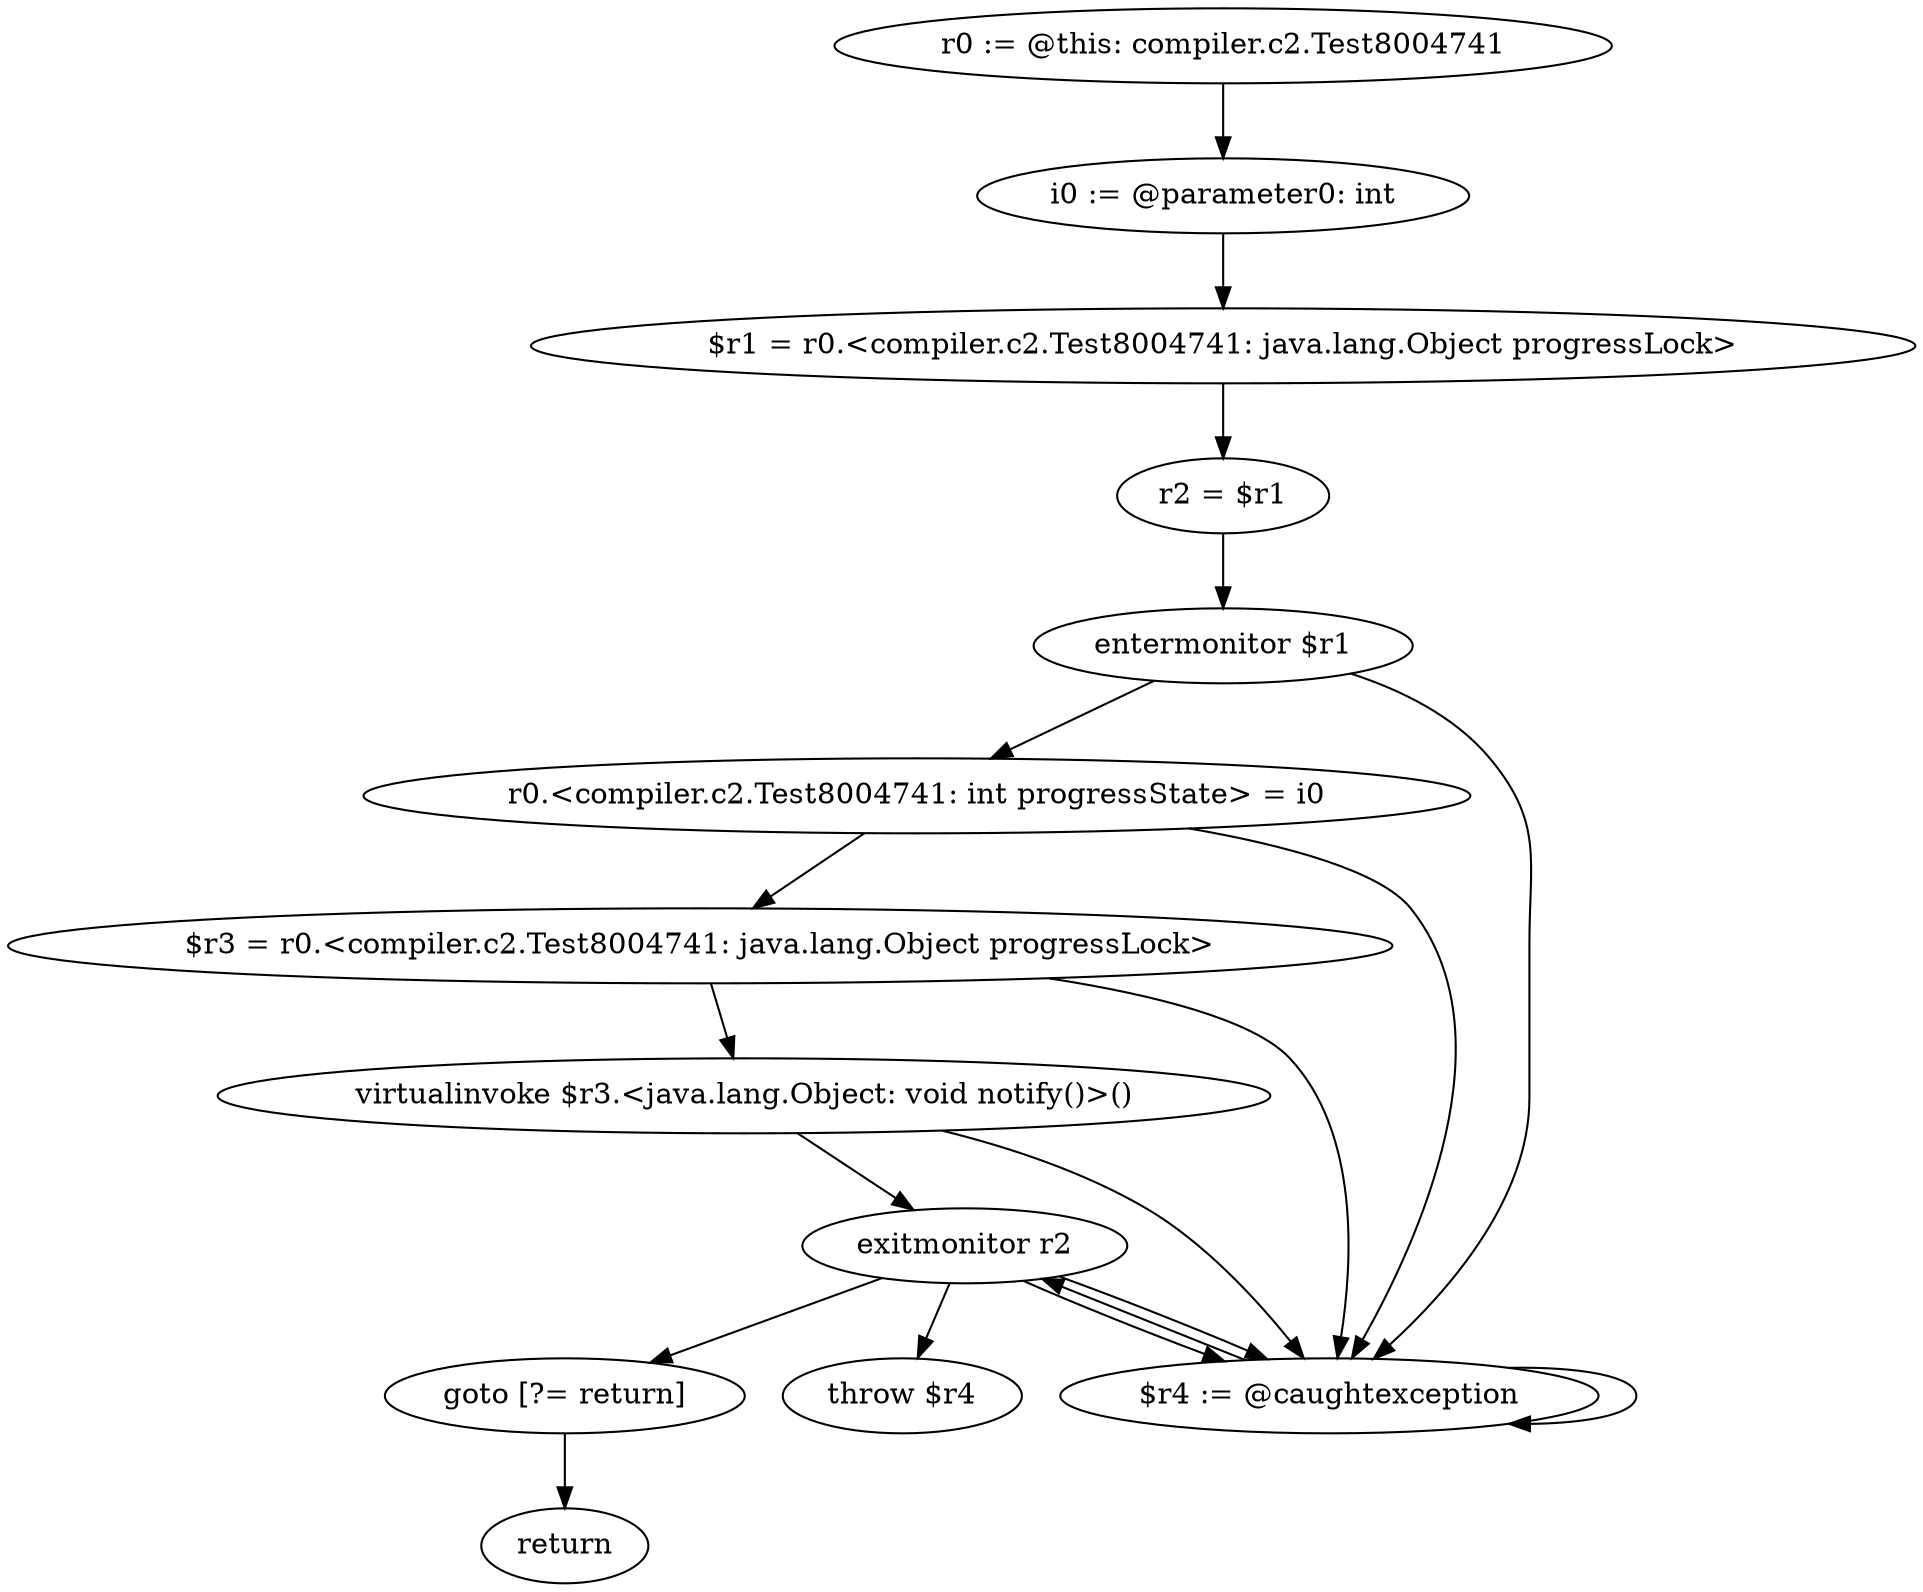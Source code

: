 digraph "unitGraph" {
    "r0 := @this: compiler.c2.Test8004741"
    "i0 := @parameter0: int"
    "$r1 = r0.<compiler.c2.Test8004741: java.lang.Object progressLock>"
    "r2 = $r1"
    "entermonitor $r1"
    "r0.<compiler.c2.Test8004741: int progressState> = i0"
    "$r3 = r0.<compiler.c2.Test8004741: java.lang.Object progressLock>"
    "virtualinvoke $r3.<java.lang.Object: void notify()>()"
    "exitmonitor r2"
    "goto [?= return]"
    "$r4 := @caughtexception"
    "throw $r4"
    "return"
    "r0 := @this: compiler.c2.Test8004741"->"i0 := @parameter0: int";
    "i0 := @parameter0: int"->"$r1 = r0.<compiler.c2.Test8004741: java.lang.Object progressLock>";
    "$r1 = r0.<compiler.c2.Test8004741: java.lang.Object progressLock>"->"r2 = $r1";
    "r2 = $r1"->"entermonitor $r1";
    "entermonitor $r1"->"r0.<compiler.c2.Test8004741: int progressState> = i0";
    "entermonitor $r1"->"$r4 := @caughtexception";
    "r0.<compiler.c2.Test8004741: int progressState> = i0"->"$r3 = r0.<compiler.c2.Test8004741: java.lang.Object progressLock>";
    "r0.<compiler.c2.Test8004741: int progressState> = i0"->"$r4 := @caughtexception";
    "$r3 = r0.<compiler.c2.Test8004741: java.lang.Object progressLock>"->"virtualinvoke $r3.<java.lang.Object: void notify()>()";
    "$r3 = r0.<compiler.c2.Test8004741: java.lang.Object progressLock>"->"$r4 := @caughtexception";
    "virtualinvoke $r3.<java.lang.Object: void notify()>()"->"exitmonitor r2";
    "virtualinvoke $r3.<java.lang.Object: void notify()>()"->"$r4 := @caughtexception";
    "exitmonitor r2"->"goto [?= return]";
    "exitmonitor r2"->"$r4 := @caughtexception";
    "goto [?= return]"->"return";
    "$r4 := @caughtexception"->"exitmonitor r2";
    "$r4 := @caughtexception"->"$r4 := @caughtexception";
    "exitmonitor r2"->"throw $r4";
    "exitmonitor r2"->"$r4 := @caughtexception";
}

